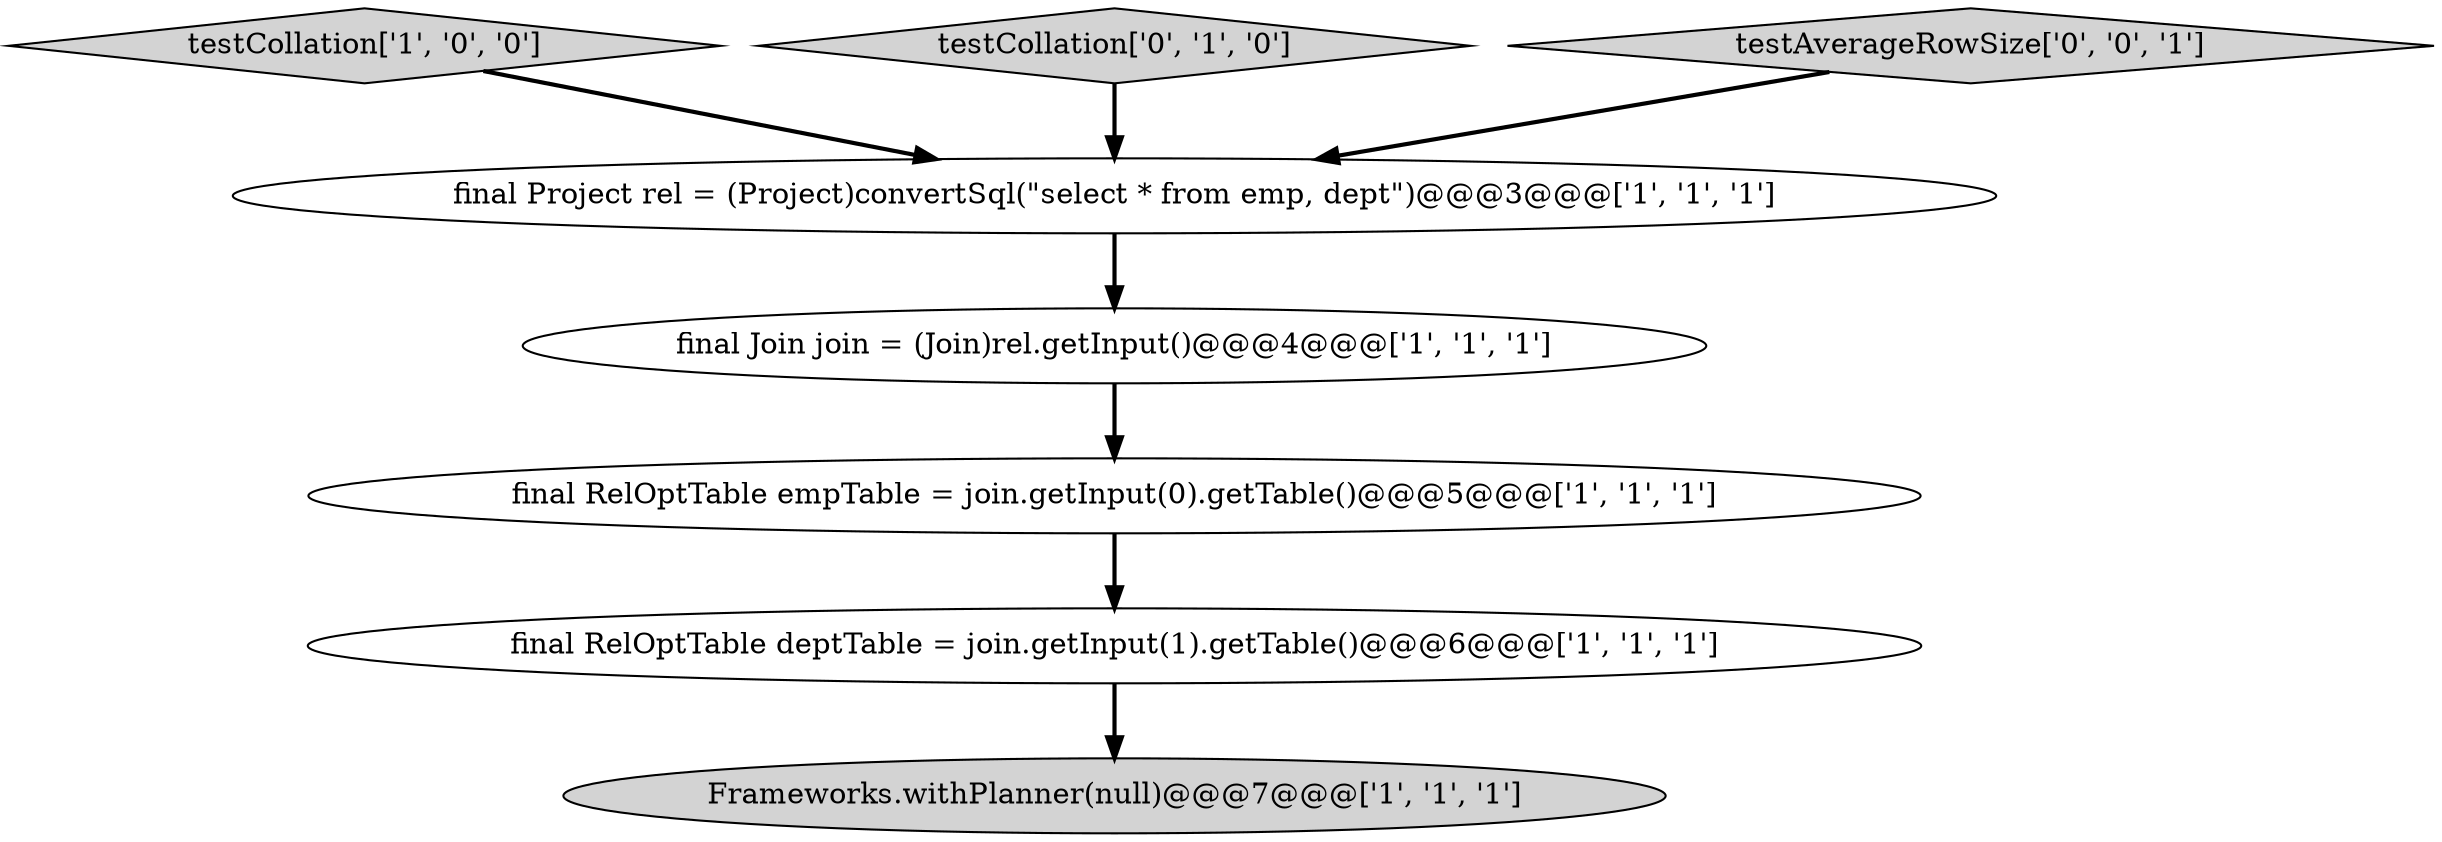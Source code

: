 digraph {
0 [style = filled, label = "final RelOptTable empTable = join.getInput(0).getTable()@@@5@@@['1', '1', '1']", fillcolor = white, shape = ellipse image = "AAA0AAABBB1BBB"];
2 [style = filled, label = "testCollation['1', '0', '0']", fillcolor = lightgray, shape = diamond image = "AAA0AAABBB1BBB"];
4 [style = filled, label = "final Project rel = (Project)convertSql(\"select * from emp, dept\")@@@3@@@['1', '1', '1']", fillcolor = white, shape = ellipse image = "AAA0AAABBB1BBB"];
3 [style = filled, label = "final Join join = (Join)rel.getInput()@@@4@@@['1', '1', '1']", fillcolor = white, shape = ellipse image = "AAA0AAABBB1BBB"];
5 [style = filled, label = "final RelOptTable deptTable = join.getInput(1).getTable()@@@6@@@['1', '1', '1']", fillcolor = white, shape = ellipse image = "AAA0AAABBB1BBB"];
6 [style = filled, label = "testCollation['0', '1', '0']", fillcolor = lightgray, shape = diamond image = "AAA0AAABBB2BBB"];
7 [style = filled, label = "testAverageRowSize['0', '0', '1']", fillcolor = lightgray, shape = diamond image = "AAA0AAABBB3BBB"];
1 [style = filled, label = "Frameworks.withPlanner(null)@@@7@@@['1', '1', '1']", fillcolor = lightgray, shape = ellipse image = "AAA0AAABBB1BBB"];
5->1 [style = bold, label=""];
4->3 [style = bold, label=""];
6->4 [style = bold, label=""];
7->4 [style = bold, label=""];
2->4 [style = bold, label=""];
3->0 [style = bold, label=""];
0->5 [style = bold, label=""];
}

